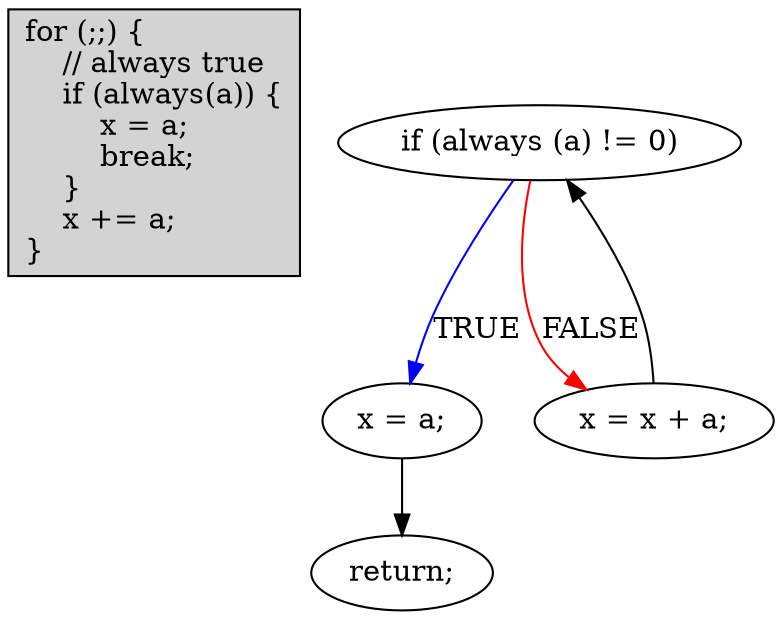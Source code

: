 digraph { // mcdc010b
    code [
        shape = record,
        style = filled,
        label = "\
for (;;) \{\l\
\ \ \ \ // always true\l\
\ \ \ \ if (always(a)) \{\l\
\ \ \ \ \ \ \ \ x = a;\l\
\ \ \ \ \ \ \ \ break;\l\
\ \ \ \ \}\l\
\ \ \ \ x += a;\l\
\}\l\
"
    ]
    A3 [label="if (always (a) != 0)"];
    A4 [label="x = a;"];
    A5 [label="x = x + a;"];
    A6 [label="return;"];
    A3 -> A4 [label="TRUE", color="blue"];
    A3 -> A5 [label="FALSE", color="red"];
    A4 -> A6 [label="", color="black"];
    A5 -> A3 [label="", color="black"];
}

